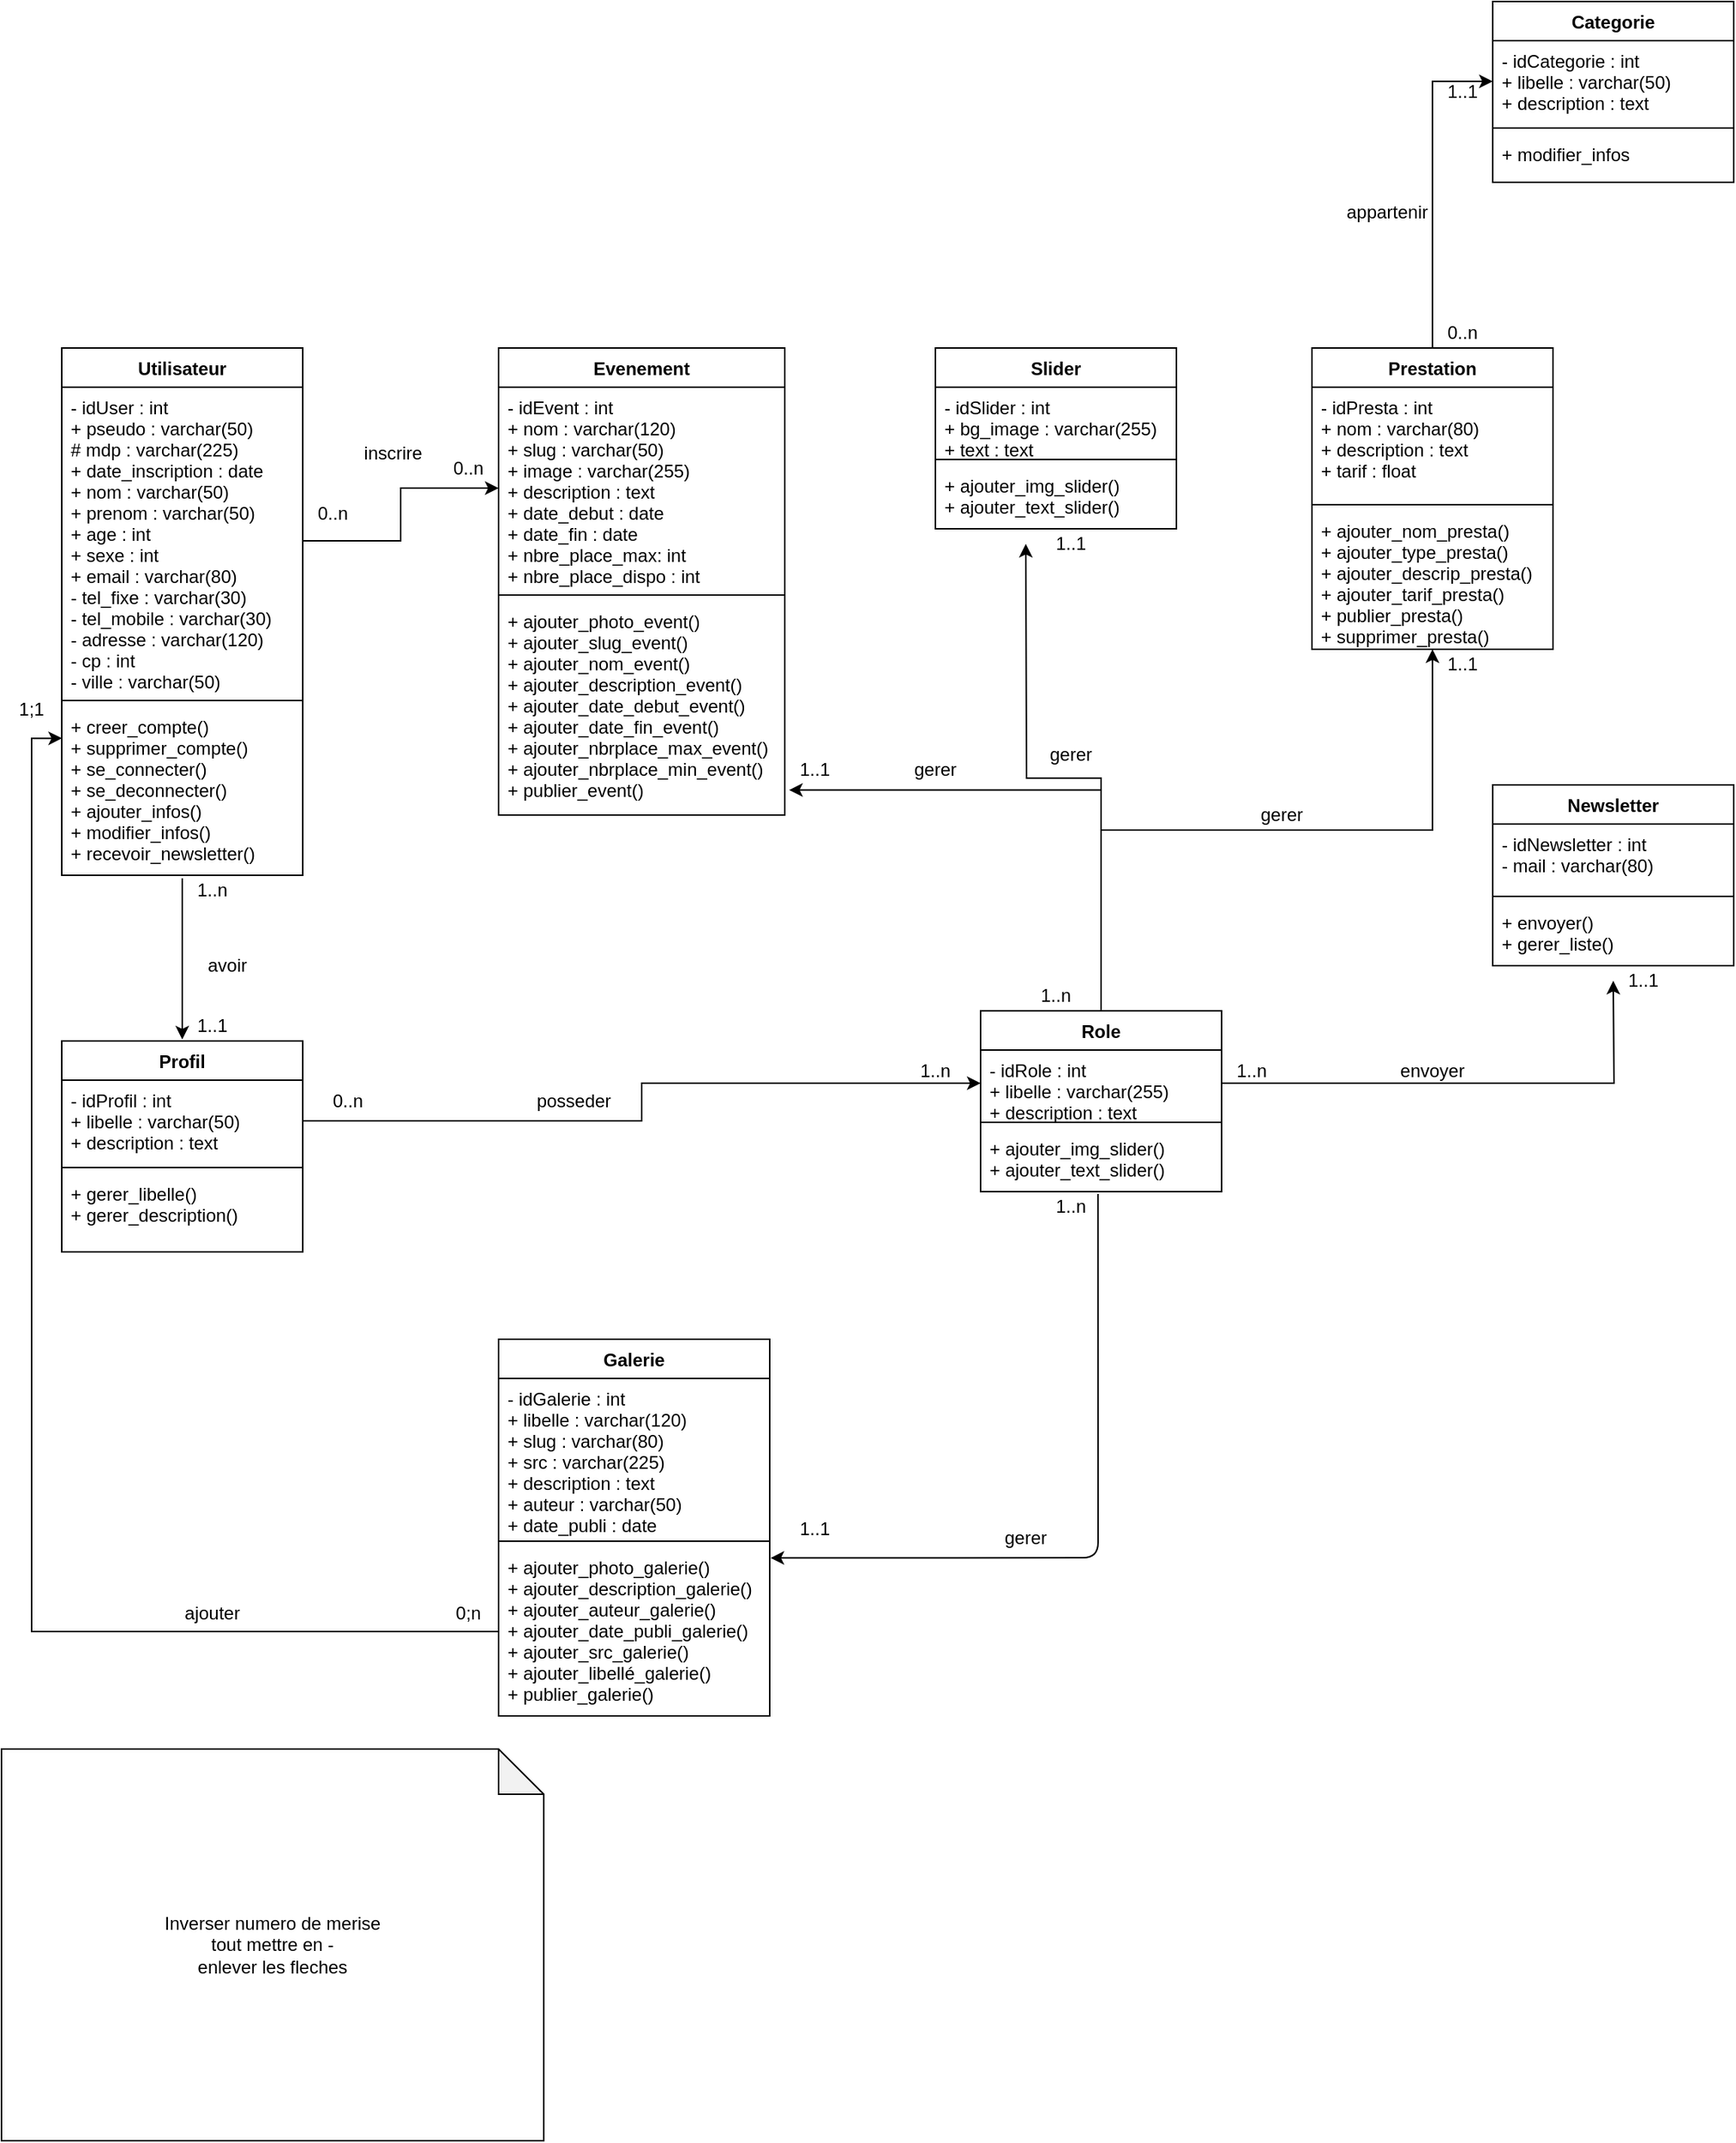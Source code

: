 <mxfile version="12.5.1"><diagram id="C5RBs43oDa-KdzZeNtuy" name="Page-1"><mxGraphModel dx="2797" dy="2442" grid="1" gridSize="10" guides="1" tooltips="1" connect="1" arrows="1" fold="1" page="1" pageScale="1" pageWidth="827" pageHeight="1169" math="0" shadow="0"><root><mxCell id="WIyWlLk6GJQsqaUBKTNV-0"/><mxCell id="WIyWlLk6GJQsqaUBKTNV-1" parent="WIyWlLk6GJQsqaUBKTNV-0"/><mxCell id="V6n8RjFfNcuiEK6RZ2up-0" value="Utilisateur" style="swimlane;fontStyle=1;align=center;verticalAlign=top;childLayout=stackLayout;horizontal=1;startSize=26;horizontalStack=0;resizeParent=1;resizeParentMax=0;resizeLast=0;collapsible=1;marginBottom=0;" parent="WIyWlLk6GJQsqaUBKTNV-1" vertex="1"><mxGeometry x="-310" y="-200" width="160" height="350" as="geometry"/></mxCell><mxCell id="V6n8RjFfNcuiEK6RZ2up-1" value="- idUser : int&#10;+ pseudo : varchar(50)&#10;# mdp : varchar(225)&#10;+ date_inscription : date&#10;+ nom : varchar(50)&#10;+ prenom : varchar(50)&#10;+ age : int&#10;+ sexe : int&#10;+ email : varchar(80)&#10;- tel_fixe : varchar(30)&#10;- tel_mobile : varchar(30)&#10;- adresse : varchar(120)&#10;- cp : int&#10;- ville : varchar(50)" style="text;strokeColor=none;fillColor=none;align=left;verticalAlign=top;spacingLeft=4;spacingRight=4;overflow=hidden;rotatable=0;points=[[0,0.5],[1,0.5]];portConstraint=eastwest;" parent="V6n8RjFfNcuiEK6RZ2up-0" vertex="1"><mxGeometry y="26" width="160" height="204" as="geometry"/></mxCell><mxCell id="V6n8RjFfNcuiEK6RZ2up-2" value="" style="line;strokeWidth=1;fillColor=none;align=left;verticalAlign=middle;spacingTop=-1;spacingLeft=3;spacingRight=3;rotatable=0;labelPosition=right;points=[];portConstraint=eastwest;" parent="V6n8RjFfNcuiEK6RZ2up-0" vertex="1"><mxGeometry y="230" width="160" height="8" as="geometry"/></mxCell><mxCell id="V6n8RjFfNcuiEK6RZ2up-3" value="+ creer_compte()&#10;+ supprimer_compte()&#10;+ se_connecter()&#10;+ se_deconnecter()&#10;+ ajouter_infos()&#10;+ modifier_infos()&#10;+ recevoir_newsletter()&#10;" style="text;strokeColor=none;fillColor=none;align=left;verticalAlign=top;spacingLeft=4;spacingRight=4;overflow=hidden;rotatable=0;points=[[0,0.5],[1,0.5]];portConstraint=eastwest;" parent="V6n8RjFfNcuiEK6RZ2up-0" vertex="1"><mxGeometry y="238" width="160" height="112" as="geometry"/></mxCell><mxCell id="V6n8RjFfNcuiEK6RZ2up-8" value="Evenement" style="swimlane;fontStyle=1;align=center;verticalAlign=top;childLayout=stackLayout;horizontal=1;startSize=26;horizontalStack=0;resizeParent=1;resizeParentMax=0;resizeLast=0;collapsible=1;marginBottom=0;" parent="WIyWlLk6GJQsqaUBKTNV-1" vertex="1"><mxGeometry x="-20" y="-200" width="190" height="310" as="geometry"><mxRectangle x="-20" y="-200" width="100" height="26" as="alternateBounds"/></mxGeometry></mxCell><mxCell id="V6n8RjFfNcuiEK6RZ2up-9" value="- idEvent : int&#10;+ nom : varchar(120)&#10;+ slug : varchar(50)&#10;+ image : varchar(255)&#10;+ description : text&#10;+ date_debut : date&#10;+ date_fin : date&#10;+ nbre_place_max: int&#10;+ nbre_place_dispo : int" style="text;strokeColor=none;fillColor=none;align=left;verticalAlign=top;spacingLeft=4;spacingRight=4;overflow=hidden;rotatable=0;points=[[0,0.5],[1,0.5]];portConstraint=eastwest;" parent="V6n8RjFfNcuiEK6RZ2up-8" vertex="1"><mxGeometry y="26" width="190" height="134" as="geometry"/></mxCell><mxCell id="V6n8RjFfNcuiEK6RZ2up-10" value="" style="line;strokeWidth=1;fillColor=none;align=left;verticalAlign=middle;spacingTop=-1;spacingLeft=3;spacingRight=3;rotatable=0;labelPosition=right;points=[];portConstraint=eastwest;" parent="V6n8RjFfNcuiEK6RZ2up-8" vertex="1"><mxGeometry y="160" width="190" height="8" as="geometry"/></mxCell><mxCell id="V6n8RjFfNcuiEK6RZ2up-11" value="+ ajouter_photo_event()&#10;+ ajouter_slug_event()&#10;+ ajouter_nom_event()&#10;+ ajouter_description_event()&#10;+ ajouter_date_debut_event()&#10;+ ajouter_date_fin_event()&#10;+ ajouter_nbrplace_max_event()&#10;+ ajouter_nbrplace_min_event()&#10;+ publier_event()" style="text;strokeColor=none;fillColor=none;align=left;verticalAlign=top;spacingLeft=4;spacingRight=4;overflow=hidden;rotatable=0;points=[[0,0.5],[1,0.5]];portConstraint=eastwest;" parent="V6n8RjFfNcuiEK6RZ2up-8" vertex="1"><mxGeometry y="168" width="190" height="142" as="geometry"/></mxCell><mxCell id="V6n8RjFfNcuiEK6RZ2up-12" value="Galerie" style="swimlane;fontStyle=1;align=center;verticalAlign=top;childLayout=stackLayout;horizontal=1;startSize=26;horizontalStack=0;resizeParent=1;resizeParentMax=0;resizeLast=0;collapsible=1;marginBottom=0;" parent="WIyWlLk6GJQsqaUBKTNV-1" vertex="1"><mxGeometry x="-20" y="458" width="180" height="250" as="geometry"/></mxCell><mxCell id="V6n8RjFfNcuiEK6RZ2up-13" value="- idGalerie : int&#10;+ libelle : varchar(120)&#10;+ slug : varchar(80)&#10;+ src : varchar(225)&#10;+ description : text&#10;+ auteur : varchar(50)&#10;+ date_publi : date" style="text;strokeColor=none;fillColor=none;align=left;verticalAlign=top;spacingLeft=4;spacingRight=4;overflow=hidden;rotatable=0;points=[[0,0.5],[1,0.5]];portConstraint=eastwest;" parent="V6n8RjFfNcuiEK6RZ2up-12" vertex="1"><mxGeometry y="26" width="180" height="104" as="geometry"/></mxCell><mxCell id="V6n8RjFfNcuiEK6RZ2up-14" value="" style="line;strokeWidth=1;fillColor=none;align=left;verticalAlign=middle;spacingTop=-1;spacingLeft=3;spacingRight=3;rotatable=0;labelPosition=right;points=[];portConstraint=eastwest;" parent="V6n8RjFfNcuiEK6RZ2up-12" vertex="1"><mxGeometry y="130" width="180" height="8" as="geometry"/></mxCell><mxCell id="V6n8RjFfNcuiEK6RZ2up-15" value="+ ajouter_photo_galerie()&#10;+ ajouter_description_galerie()&#10;+ ajouter_auteur_galerie()&#10;+ ajouter_date_publi_galerie()&#10;+ ajouter_src_galerie()&#10;+ ajouter_libellé_galerie()&#10;+ publier_galerie()" style="text;strokeColor=none;fillColor=none;align=left;verticalAlign=top;spacingLeft=4;spacingRight=4;overflow=hidden;rotatable=0;points=[[0,0.5],[1,0.5]];portConstraint=eastwest;" parent="V6n8RjFfNcuiEK6RZ2up-12" vertex="1"><mxGeometry y="138" width="180" height="112" as="geometry"/></mxCell><mxCell id="V6n8RjFfNcuiEK6RZ2up-16" value="Newsletter" style="swimlane;fontStyle=1;align=center;verticalAlign=top;childLayout=stackLayout;horizontal=1;startSize=26;horizontalStack=0;resizeParent=1;resizeParentMax=0;resizeLast=0;collapsible=1;marginBottom=0;" parent="WIyWlLk6GJQsqaUBKTNV-1" vertex="1"><mxGeometry x="640" y="90" width="160" height="120" as="geometry"><mxRectangle x="80" y="490" width="90" height="26" as="alternateBounds"/></mxGeometry></mxCell><mxCell id="V6n8RjFfNcuiEK6RZ2up-17" value="- idNewsletter : int&#10;- mail : varchar(80)" style="text;strokeColor=none;fillColor=none;align=left;verticalAlign=top;spacingLeft=4;spacingRight=4;overflow=hidden;rotatable=0;points=[[0,0.5],[1,0.5]];portConstraint=eastwest;" parent="V6n8RjFfNcuiEK6RZ2up-16" vertex="1"><mxGeometry y="26" width="160" height="44" as="geometry"/></mxCell><mxCell id="V6n8RjFfNcuiEK6RZ2up-18" value="" style="line;strokeWidth=1;fillColor=none;align=left;verticalAlign=middle;spacingTop=-1;spacingLeft=3;spacingRight=3;rotatable=0;labelPosition=right;points=[];portConstraint=eastwest;" parent="V6n8RjFfNcuiEK6RZ2up-16" vertex="1"><mxGeometry y="70" width="160" height="8" as="geometry"/></mxCell><mxCell id="V6n8RjFfNcuiEK6RZ2up-19" value="+ envoyer()&#10;+ gerer_liste()" style="text;strokeColor=none;fillColor=none;align=left;verticalAlign=top;spacingLeft=4;spacingRight=4;overflow=hidden;rotatable=0;points=[[0,0.5],[1,0.5]];portConstraint=eastwest;" parent="V6n8RjFfNcuiEK6RZ2up-16" vertex="1"><mxGeometry y="78" width="160" height="42" as="geometry"/></mxCell><mxCell id="vqAzYk2MaCFmWJqPMWtC-16" style="edgeStyle=orthogonalEdgeStyle;rounded=0;orthogonalLoop=1;jettySize=auto;html=1;entryX=0;entryY=0.5;entryDx=0;entryDy=0;" edge="1" parent="WIyWlLk6GJQsqaUBKTNV-1" source="V6n8RjFfNcuiEK6RZ2up-20" target="P0t3AS-RU11CTY9_rlX6-1"><mxGeometry relative="1" as="geometry"/></mxCell><mxCell id="V6n8RjFfNcuiEK6RZ2up-20" value="Prestation" style="swimlane;fontStyle=1;align=center;verticalAlign=top;childLayout=stackLayout;horizontal=1;startSize=26;horizontalStack=0;resizeParent=1;resizeParentMax=0;resizeLast=0;collapsible=1;marginBottom=0;" parent="WIyWlLk6GJQsqaUBKTNV-1" vertex="1"><mxGeometry x="520" y="-200" width="160" height="200" as="geometry"/></mxCell><mxCell id="V6n8RjFfNcuiEK6RZ2up-21" value="- idPresta : int &#10;+ nom : varchar(80)&#10;+ description : text&#10;+ tarif : float" style="text;strokeColor=none;fillColor=none;align=left;verticalAlign=top;spacingLeft=4;spacingRight=4;overflow=hidden;rotatable=0;points=[[0,0.5],[1,0.5]];portConstraint=eastwest;" parent="V6n8RjFfNcuiEK6RZ2up-20" vertex="1"><mxGeometry y="26" width="160" height="74" as="geometry"/></mxCell><mxCell id="V6n8RjFfNcuiEK6RZ2up-22" value="" style="line;strokeWidth=1;fillColor=none;align=left;verticalAlign=middle;spacingTop=-1;spacingLeft=3;spacingRight=3;rotatable=0;labelPosition=right;points=[];portConstraint=eastwest;" parent="V6n8RjFfNcuiEK6RZ2up-20" vertex="1"><mxGeometry y="100" width="160" height="8" as="geometry"/></mxCell><mxCell id="V6n8RjFfNcuiEK6RZ2up-23" value="+ ajouter_nom_presta()&#10;+ ajouter_type_presta()&#10;+ ajouter_descrip_presta()&#10;+ ajouter_tarif_presta()&#10;+ publier_presta()&#10;+ supprimer_presta()" style="text;strokeColor=none;fillColor=none;align=left;verticalAlign=top;spacingLeft=4;spacingRight=4;overflow=hidden;rotatable=0;points=[[0,0.5],[1,0.5]];portConstraint=eastwest;" parent="V6n8RjFfNcuiEK6RZ2up-20" vertex="1"><mxGeometry y="108" width="160" height="92" as="geometry"/></mxCell><mxCell id="V6n8RjFfNcuiEK6RZ2up-25" value="Slider" style="swimlane;fontStyle=1;align=center;verticalAlign=top;childLayout=stackLayout;horizontal=1;startSize=26;horizontalStack=0;resizeParent=1;resizeParentMax=0;resizeLast=0;collapsible=1;marginBottom=0;" parent="WIyWlLk6GJQsqaUBKTNV-1" vertex="1"><mxGeometry x="270" y="-200" width="160" height="120" as="geometry"/></mxCell><mxCell id="V6n8RjFfNcuiEK6RZ2up-26" value="- idSlider : int&#10;+ bg_image : varchar(255)&#10;+ text : text" style="text;strokeColor=none;fillColor=none;align=left;verticalAlign=top;spacingLeft=4;spacingRight=4;overflow=hidden;rotatable=0;points=[[0,0.5],[1,0.5]];portConstraint=eastwest;" parent="V6n8RjFfNcuiEK6RZ2up-25" vertex="1"><mxGeometry y="26" width="160" height="44" as="geometry"/></mxCell><mxCell id="V6n8RjFfNcuiEK6RZ2up-27" value="" style="line;strokeWidth=1;fillColor=none;align=left;verticalAlign=middle;spacingTop=-1;spacingLeft=3;spacingRight=3;rotatable=0;labelPosition=right;points=[];portConstraint=eastwest;" parent="V6n8RjFfNcuiEK6RZ2up-25" vertex="1"><mxGeometry y="70" width="160" height="8" as="geometry"/></mxCell><mxCell id="V6n8RjFfNcuiEK6RZ2up-28" value="+ ajouter_img_slider()&#10;+ ajouter_text_slider()&#10;" style="text;strokeColor=none;fillColor=none;align=left;verticalAlign=top;spacingLeft=4;spacingRight=4;overflow=hidden;rotatable=0;points=[[0,0.5],[1,0.5]];portConstraint=eastwest;" parent="V6n8RjFfNcuiEK6RZ2up-25" vertex="1"><mxGeometry y="78" width="160" height="42" as="geometry"/></mxCell><mxCell id="P0t3AS-RU11CTY9_rlX6-0" value="Categorie" style="swimlane;fontStyle=1;align=center;verticalAlign=top;childLayout=stackLayout;horizontal=1;startSize=26;horizontalStack=0;resizeParent=1;resizeParentMax=0;resizeLast=0;collapsible=1;marginBottom=0;" parent="WIyWlLk6GJQsqaUBKTNV-1" vertex="1"><mxGeometry x="640" y="-430" width="160" height="120" as="geometry"><mxRectangle x="80" y="490" width="90" height="26" as="alternateBounds"/></mxGeometry></mxCell><mxCell id="P0t3AS-RU11CTY9_rlX6-1" value="- idCategorie : int&#10;+ libelle : varchar(50)&#10;+ description : text " style="text;strokeColor=none;fillColor=none;align=left;verticalAlign=top;spacingLeft=4;spacingRight=4;overflow=hidden;rotatable=0;points=[[0,0.5],[1,0.5]];portConstraint=eastwest;" parent="P0t3AS-RU11CTY9_rlX6-0" vertex="1"><mxGeometry y="26" width="160" height="54" as="geometry"/></mxCell><mxCell id="P0t3AS-RU11CTY9_rlX6-2" value="" style="line;strokeWidth=1;fillColor=none;align=left;verticalAlign=middle;spacingTop=-1;spacingLeft=3;spacingRight=3;rotatable=0;labelPosition=right;points=[];portConstraint=eastwest;" parent="P0t3AS-RU11CTY9_rlX6-0" vertex="1"><mxGeometry y="80" width="160" height="8" as="geometry"/></mxCell><mxCell id="P0t3AS-RU11CTY9_rlX6-3" value="+ modifier_infos" style="text;strokeColor=none;fillColor=none;align=left;verticalAlign=top;spacingLeft=4;spacingRight=4;overflow=hidden;rotatable=0;points=[[0,0.5],[1,0.5]];portConstraint=eastwest;" parent="P0t3AS-RU11CTY9_rlX6-0" vertex="1"><mxGeometry y="88" width="160" height="32" as="geometry"/></mxCell><mxCell id="P0t3AS-RU11CTY9_rlX6-8" value="Profil" style="swimlane;fontStyle=1;align=center;verticalAlign=top;childLayout=stackLayout;horizontal=1;startSize=26;horizontalStack=0;resizeParent=1;resizeParentMax=0;resizeLast=0;collapsible=1;marginBottom=0;" parent="WIyWlLk6GJQsqaUBKTNV-1" vertex="1"><mxGeometry x="-310" y="260" width="160" height="140" as="geometry"><mxRectangle x="80" y="490" width="90" height="26" as="alternateBounds"/></mxGeometry></mxCell><mxCell id="P0t3AS-RU11CTY9_rlX6-9" value="- idProfil : int&#10;+ libelle : varchar(50)&#10;+ description : text&#10;" style="text;strokeColor=none;fillColor=none;align=left;verticalAlign=top;spacingLeft=4;spacingRight=4;overflow=hidden;rotatable=0;points=[[0,0.5],[1,0.5]];portConstraint=eastwest;" parent="P0t3AS-RU11CTY9_rlX6-8" vertex="1"><mxGeometry y="26" width="160" height="54" as="geometry"/></mxCell><mxCell id="P0t3AS-RU11CTY9_rlX6-10" value="" style="line;strokeWidth=1;fillColor=none;align=left;verticalAlign=middle;spacingTop=-1;spacingLeft=3;spacingRight=3;rotatable=0;labelPosition=right;points=[];portConstraint=eastwest;" parent="P0t3AS-RU11CTY9_rlX6-8" vertex="1"><mxGeometry y="80" width="160" height="8" as="geometry"/></mxCell><mxCell id="P0t3AS-RU11CTY9_rlX6-11" value="+ gerer_libelle()&#10;+ gerer_description()" style="text;strokeColor=none;fillColor=none;align=left;verticalAlign=top;spacingLeft=4;spacingRight=4;overflow=hidden;rotatable=0;points=[[0,0.5],[1,0.5]];portConstraint=eastwest;" parent="P0t3AS-RU11CTY9_rlX6-8" vertex="1"><mxGeometry y="88" width="160" height="52" as="geometry"/></mxCell><mxCell id="vqAzYk2MaCFmWJqPMWtC-14" style="edgeStyle=orthogonalEdgeStyle;rounded=0;orthogonalLoop=1;jettySize=auto;html=1;entryX=0.5;entryY=1;entryDx=0;entryDy=0;entryPerimeter=0;" edge="1" parent="WIyWlLk6GJQsqaUBKTNV-1" source="vqAzYk2MaCFmWJqPMWtC-0" target="V6n8RjFfNcuiEK6RZ2up-23"><mxGeometry relative="1" as="geometry"/></mxCell><mxCell id="vqAzYk2MaCFmWJqPMWtC-15" style="edgeStyle=orthogonalEdgeStyle;rounded=0;orthogonalLoop=1;jettySize=auto;html=1;" edge="1" parent="WIyWlLk6GJQsqaUBKTNV-1" source="vqAzYk2MaCFmWJqPMWtC-0"><mxGeometry relative="1" as="geometry"><mxPoint x="330" y="-70" as="targetPoint"/></mxGeometry></mxCell><mxCell id="vqAzYk2MaCFmWJqPMWtC-45" style="edgeStyle=orthogonalEdgeStyle;rounded=0;orthogonalLoop=1;jettySize=auto;html=1;entryX=1.015;entryY=0.883;entryDx=0;entryDy=0;entryPerimeter=0;" edge="1" parent="WIyWlLk6GJQsqaUBKTNV-1" source="vqAzYk2MaCFmWJqPMWtC-0" target="V6n8RjFfNcuiEK6RZ2up-11"><mxGeometry relative="1" as="geometry"/></mxCell><mxCell id="vqAzYk2MaCFmWJqPMWtC-0" value="Role" style="swimlane;fontStyle=1;align=center;verticalAlign=top;childLayout=stackLayout;horizontal=1;startSize=26;horizontalStack=0;resizeParent=1;resizeParentMax=0;resizeLast=0;collapsible=1;marginBottom=0;" vertex="1" parent="WIyWlLk6GJQsqaUBKTNV-1"><mxGeometry x="300" y="240" width="160" height="120" as="geometry"/></mxCell><mxCell id="vqAzYk2MaCFmWJqPMWtC-1" value="- idRole : int&#10;+ libelle : varchar(255)&#10;+ description : text" style="text;strokeColor=none;fillColor=none;align=left;verticalAlign=top;spacingLeft=4;spacingRight=4;overflow=hidden;rotatable=0;points=[[0,0.5],[1,0.5]];portConstraint=eastwest;" vertex="1" parent="vqAzYk2MaCFmWJqPMWtC-0"><mxGeometry y="26" width="160" height="44" as="geometry"/></mxCell><mxCell id="vqAzYk2MaCFmWJqPMWtC-2" value="" style="line;strokeWidth=1;fillColor=none;align=left;verticalAlign=middle;spacingTop=-1;spacingLeft=3;spacingRight=3;rotatable=0;labelPosition=right;points=[];portConstraint=eastwest;" vertex="1" parent="vqAzYk2MaCFmWJqPMWtC-0"><mxGeometry y="70" width="160" height="8" as="geometry"/></mxCell><mxCell id="vqAzYk2MaCFmWJqPMWtC-3" value="+ ajouter_img_slider()&#10;+ ajouter_text_slider()&#10;" style="text;strokeColor=none;fillColor=none;align=left;verticalAlign=top;spacingLeft=4;spacingRight=4;overflow=hidden;rotatable=0;points=[[0,0.5],[1,0.5]];portConstraint=eastwest;" vertex="1" parent="vqAzYk2MaCFmWJqPMWtC-0"><mxGeometry y="78" width="160" height="42" as="geometry"/></mxCell><mxCell id="vqAzYk2MaCFmWJqPMWtC-6" style="edgeStyle=orthogonalEdgeStyle;rounded=0;orthogonalLoop=1;jettySize=auto;html=1;entryX=0.001;entryY=0.188;entryDx=0;entryDy=0;entryPerimeter=0;" edge="1" parent="WIyWlLk6GJQsqaUBKTNV-1" source="V6n8RjFfNcuiEK6RZ2up-15" target="V6n8RjFfNcuiEK6RZ2up-3"><mxGeometry relative="1" as="geometry"/></mxCell><mxCell id="vqAzYk2MaCFmWJqPMWtC-8" style="edgeStyle=orthogonalEdgeStyle;rounded=0;orthogonalLoop=1;jettySize=auto;html=1;" edge="1" parent="WIyWlLk6GJQsqaUBKTNV-1" source="P0t3AS-RU11CTY9_rlX6-9" target="vqAzYk2MaCFmWJqPMWtC-1"><mxGeometry relative="1" as="geometry"/></mxCell><mxCell id="vqAzYk2MaCFmWJqPMWtC-9" style="edgeStyle=orthogonalEdgeStyle;rounded=0;orthogonalLoop=1;jettySize=auto;html=1;" edge="1" parent="WIyWlLk6GJQsqaUBKTNV-1" source="V6n8RjFfNcuiEK6RZ2up-1" target="V6n8RjFfNcuiEK6RZ2up-9"><mxGeometry relative="1" as="geometry"/></mxCell><mxCell id="vqAzYk2MaCFmWJqPMWtC-13" style="edgeStyle=orthogonalEdgeStyle;rounded=0;orthogonalLoop=1;jettySize=auto;html=1;" edge="1" parent="WIyWlLk6GJQsqaUBKTNV-1" source="vqAzYk2MaCFmWJqPMWtC-1"><mxGeometry relative="1" as="geometry"><mxPoint x="720.0" y="220" as="targetPoint"/></mxGeometry></mxCell><mxCell id="vqAzYk2MaCFmWJqPMWtC-17" value="0..n" style="text;html=1;strokeColor=none;fillColor=none;align=center;verticalAlign=middle;whiteSpace=wrap;rounded=0;" vertex="1" parent="WIyWlLk6GJQsqaUBKTNV-1"><mxGeometry x="-150" y="-100" width="40" height="20" as="geometry"/></mxCell><mxCell id="vqAzYk2MaCFmWJqPMWtC-20" value="0..n" style="text;html=1;strokeColor=none;fillColor=none;align=center;verticalAlign=middle;whiteSpace=wrap;rounded=0;" vertex="1" parent="WIyWlLk6GJQsqaUBKTNV-1"><mxGeometry x="-60" y="-130" width="40" height="20" as="geometry"/></mxCell><mxCell id="vqAzYk2MaCFmWJqPMWtC-21" value="inscrire" style="text;html=1;strokeColor=none;fillColor=none;align=center;verticalAlign=middle;whiteSpace=wrap;rounded=0;" vertex="1" parent="WIyWlLk6GJQsqaUBKTNV-1"><mxGeometry x="-110" y="-140" width="40" height="20" as="geometry"/></mxCell><mxCell id="vqAzYk2MaCFmWJqPMWtC-22" value="0;n" style="text;html=1;strokeColor=none;fillColor=none;align=center;verticalAlign=middle;whiteSpace=wrap;rounded=0;" vertex="1" parent="WIyWlLk6GJQsqaUBKTNV-1"><mxGeometry x="-60" y="630" width="40" height="20" as="geometry"/></mxCell><mxCell id="vqAzYk2MaCFmWJqPMWtC-23" value="1;1" style="text;html=1;strokeColor=none;fillColor=none;align=center;verticalAlign=middle;whiteSpace=wrap;rounded=0;" vertex="1" parent="WIyWlLk6GJQsqaUBKTNV-1"><mxGeometry x="-350" y="30" width="40" height="20" as="geometry"/></mxCell><mxCell id="vqAzYk2MaCFmWJqPMWtC-24" value="ajouter" style="text;html=1;strokeColor=none;fillColor=none;align=center;verticalAlign=middle;whiteSpace=wrap;rounded=0;" vertex="1" parent="WIyWlLk6GJQsqaUBKTNV-1"><mxGeometry x="-230" y="630" width="40" height="20" as="geometry"/></mxCell><mxCell id="vqAzYk2MaCFmWJqPMWtC-25" value="posseder" style="text;html=1;strokeColor=none;fillColor=none;align=center;verticalAlign=middle;whiteSpace=wrap;rounded=0;" vertex="1" parent="WIyWlLk6GJQsqaUBKTNV-1"><mxGeometry x="10" y="290" width="40" height="20" as="geometry"/></mxCell><mxCell id="vqAzYk2MaCFmWJqPMWtC-27" value="0..n" style="text;html=1;strokeColor=none;fillColor=none;align=center;verticalAlign=middle;whiteSpace=wrap;rounded=0;" vertex="1" parent="WIyWlLk6GJQsqaUBKTNV-1"><mxGeometry x="-140" y="290" width="40" height="20" as="geometry"/></mxCell><mxCell id="vqAzYk2MaCFmWJqPMWtC-28" value="1..n" style="text;html=1;strokeColor=none;fillColor=none;align=center;verticalAlign=middle;whiteSpace=wrap;rounded=0;" vertex="1" parent="WIyWlLk6GJQsqaUBKTNV-1"><mxGeometry x="250" y="270" width="40" height="20" as="geometry"/></mxCell><mxCell id="vqAzYk2MaCFmWJqPMWtC-29" value="1..1" style="text;html=1;strokeColor=none;fillColor=none;align=center;verticalAlign=middle;whiteSpace=wrap;rounded=0;" vertex="1" parent="WIyWlLk6GJQsqaUBKTNV-1"><mxGeometry x="170" y="574.34" width="40" height="20" as="geometry"/></mxCell><mxCell id="vqAzYk2MaCFmWJqPMWtC-31" value="" style="endArrow=classic;html=1;exitX=0.487;exitY=1.036;exitDx=0;exitDy=0;exitPerimeter=0;entryX=1.003;entryY=0.064;entryDx=0;entryDy=0;entryPerimeter=0;" edge="1" parent="WIyWlLk6GJQsqaUBKTNV-1" source="vqAzYk2MaCFmWJqPMWtC-3" target="V6n8RjFfNcuiEK6RZ2up-15"><mxGeometry width="50" height="50" relative="1" as="geometry"><mxPoint x="388" y="508" as="sourcePoint"/><mxPoint x="378" y="610" as="targetPoint"/><Array as="points"><mxPoint x="378" y="603"/></Array></mxGeometry></mxCell><mxCell id="vqAzYk2MaCFmWJqPMWtC-32" value="1..n" style="text;html=1;strokeColor=none;fillColor=none;align=center;verticalAlign=middle;whiteSpace=wrap;rounded=0;" vertex="1" parent="WIyWlLk6GJQsqaUBKTNV-1"><mxGeometry x="340" y="360" width="40" height="20" as="geometry"/></mxCell><mxCell id="vqAzYk2MaCFmWJqPMWtC-33" value="1..n" style="text;html=1;strokeColor=none;fillColor=none;align=center;verticalAlign=middle;whiteSpace=wrap;rounded=0;" vertex="1" parent="WIyWlLk6GJQsqaUBKTNV-1"><mxGeometry x="330" y="220" width="40" height="20" as="geometry"/></mxCell><mxCell id="vqAzYk2MaCFmWJqPMWtC-34" value="1..n" style="text;html=1;strokeColor=none;fillColor=none;align=center;verticalAlign=middle;whiteSpace=wrap;rounded=0;" vertex="1" parent="WIyWlLk6GJQsqaUBKTNV-1"><mxGeometry x="460" y="270" width="40" height="20" as="geometry"/></mxCell><mxCell id="vqAzYk2MaCFmWJqPMWtC-35" value="gerer" style="text;html=1;strokeColor=none;fillColor=none;align=center;verticalAlign=middle;whiteSpace=wrap;rounded=0;" vertex="1" parent="WIyWlLk6GJQsqaUBKTNV-1"><mxGeometry x="310" y="580" width="40" height="20" as="geometry"/></mxCell><mxCell id="vqAzYk2MaCFmWJqPMWtC-36" value="envoyer" style="text;html=1;strokeColor=none;fillColor=none;align=center;verticalAlign=middle;whiteSpace=wrap;rounded=0;" vertex="1" parent="WIyWlLk6GJQsqaUBKTNV-1"><mxGeometry x="580" y="270" width="40" height="20" as="geometry"/></mxCell><mxCell id="vqAzYk2MaCFmWJqPMWtC-37" value="gerer" style="text;html=1;strokeColor=none;fillColor=none;align=center;verticalAlign=middle;whiteSpace=wrap;rounded=0;" vertex="1" parent="WIyWlLk6GJQsqaUBKTNV-1"><mxGeometry x="480" y="100" width="40" height="20" as="geometry"/></mxCell><mxCell id="vqAzYk2MaCFmWJqPMWtC-38" value="gerer" style="text;html=1;strokeColor=none;fillColor=none;align=center;verticalAlign=middle;whiteSpace=wrap;rounded=0;" vertex="1" parent="WIyWlLk6GJQsqaUBKTNV-1"><mxGeometry x="340" y="60" width="40" height="20" as="geometry"/></mxCell><mxCell id="vqAzYk2MaCFmWJqPMWtC-39" value="appartenir" style="text;html=1;strokeColor=none;fillColor=none;align=center;verticalAlign=middle;whiteSpace=wrap;rounded=0;" vertex="1" parent="WIyWlLk6GJQsqaUBKTNV-1"><mxGeometry x="550" y="-300" width="40" height="20" as="geometry"/></mxCell><mxCell id="vqAzYk2MaCFmWJqPMWtC-40" value="0..n" style="text;html=1;strokeColor=none;fillColor=none;align=center;verticalAlign=middle;whiteSpace=wrap;rounded=0;" vertex="1" parent="WIyWlLk6GJQsqaUBKTNV-1"><mxGeometry x="600" y="-220" width="40" height="20" as="geometry"/></mxCell><mxCell id="vqAzYk2MaCFmWJqPMWtC-41" value="1..1" style="text;html=1;strokeColor=none;fillColor=none;align=center;verticalAlign=middle;whiteSpace=wrap;rounded=0;" vertex="1" parent="WIyWlLk6GJQsqaUBKTNV-1"><mxGeometry x="600" y="-380" width="40" height="20" as="geometry"/></mxCell><mxCell id="vqAzYk2MaCFmWJqPMWtC-42" value="1..1" style="text;html=1;strokeColor=none;fillColor=none;align=center;verticalAlign=middle;whiteSpace=wrap;rounded=0;" vertex="1" parent="WIyWlLk6GJQsqaUBKTNV-1"><mxGeometry x="600" width="40" height="20" as="geometry"/></mxCell><mxCell id="vqAzYk2MaCFmWJqPMWtC-43" value="1..1" style="text;html=1;strokeColor=none;fillColor=none;align=center;verticalAlign=middle;whiteSpace=wrap;rounded=0;" vertex="1" parent="WIyWlLk6GJQsqaUBKTNV-1"><mxGeometry x="340" y="-80" width="40" height="20" as="geometry"/></mxCell><mxCell id="vqAzYk2MaCFmWJqPMWtC-44" value="1..1" style="text;html=1;strokeColor=none;fillColor=none;align=center;verticalAlign=middle;whiteSpace=wrap;rounded=0;" vertex="1" parent="WIyWlLk6GJQsqaUBKTNV-1"><mxGeometry x="720" y="210" width="40" height="20" as="geometry"/></mxCell><mxCell id="vqAzYk2MaCFmWJqPMWtC-46" value="gerer" style="text;html=1;strokeColor=none;fillColor=none;align=center;verticalAlign=middle;whiteSpace=wrap;rounded=0;" vertex="1" parent="WIyWlLk6GJQsqaUBKTNV-1"><mxGeometry x="250" y="70" width="40" height="20" as="geometry"/></mxCell><mxCell id="vqAzYk2MaCFmWJqPMWtC-47" value="1..1" style="text;html=1;strokeColor=none;fillColor=none;align=center;verticalAlign=middle;whiteSpace=wrap;rounded=0;" vertex="1" parent="WIyWlLk6GJQsqaUBKTNV-1"><mxGeometry x="170" y="70" width="40" height="20" as="geometry"/></mxCell><mxCell id="vqAzYk2MaCFmWJqPMWtC-48" value="" style="endArrow=classic;html=1;" edge="1" parent="WIyWlLk6GJQsqaUBKTNV-1"><mxGeometry width="50" height="50" relative="1" as="geometry"><mxPoint x="-230" y="152" as="sourcePoint"/><mxPoint x="-230" y="259" as="targetPoint"/></mxGeometry></mxCell><mxCell id="vqAzYk2MaCFmWJqPMWtC-49" value="avoir" style="text;html=1;strokeColor=none;fillColor=none;align=center;verticalAlign=middle;whiteSpace=wrap;rounded=0;" vertex="1" parent="WIyWlLk6GJQsqaUBKTNV-1"><mxGeometry x="-220" y="200" width="40" height="20" as="geometry"/></mxCell><mxCell id="vqAzYk2MaCFmWJqPMWtC-50" value="1..1" style="text;html=1;strokeColor=none;fillColor=none;align=center;verticalAlign=middle;whiteSpace=wrap;rounded=0;" vertex="1" parent="WIyWlLk6GJQsqaUBKTNV-1"><mxGeometry x="-230" y="240" width="40" height="20" as="geometry"/></mxCell><mxCell id="vqAzYk2MaCFmWJqPMWtC-51" value="1..n" style="text;html=1;strokeColor=none;fillColor=none;align=center;verticalAlign=middle;whiteSpace=wrap;rounded=0;" vertex="1" parent="WIyWlLk6GJQsqaUBKTNV-1"><mxGeometry x="-230" y="150" width="40" height="20" as="geometry"/></mxCell><mxCell id="vqAzYk2MaCFmWJqPMWtC-54" value="Inverser numero de merise&lt;br&gt;tout mettre en -&lt;br&gt;enlever les fleches" style="shape=note;whiteSpace=wrap;html=1;backgroundOutline=1;darkOpacity=0.05;" vertex="1" parent="WIyWlLk6GJQsqaUBKTNV-1"><mxGeometry x="-350" y="730" width="360" height="260" as="geometry"/></mxCell></root></mxGraphModel></diagram></mxfile>